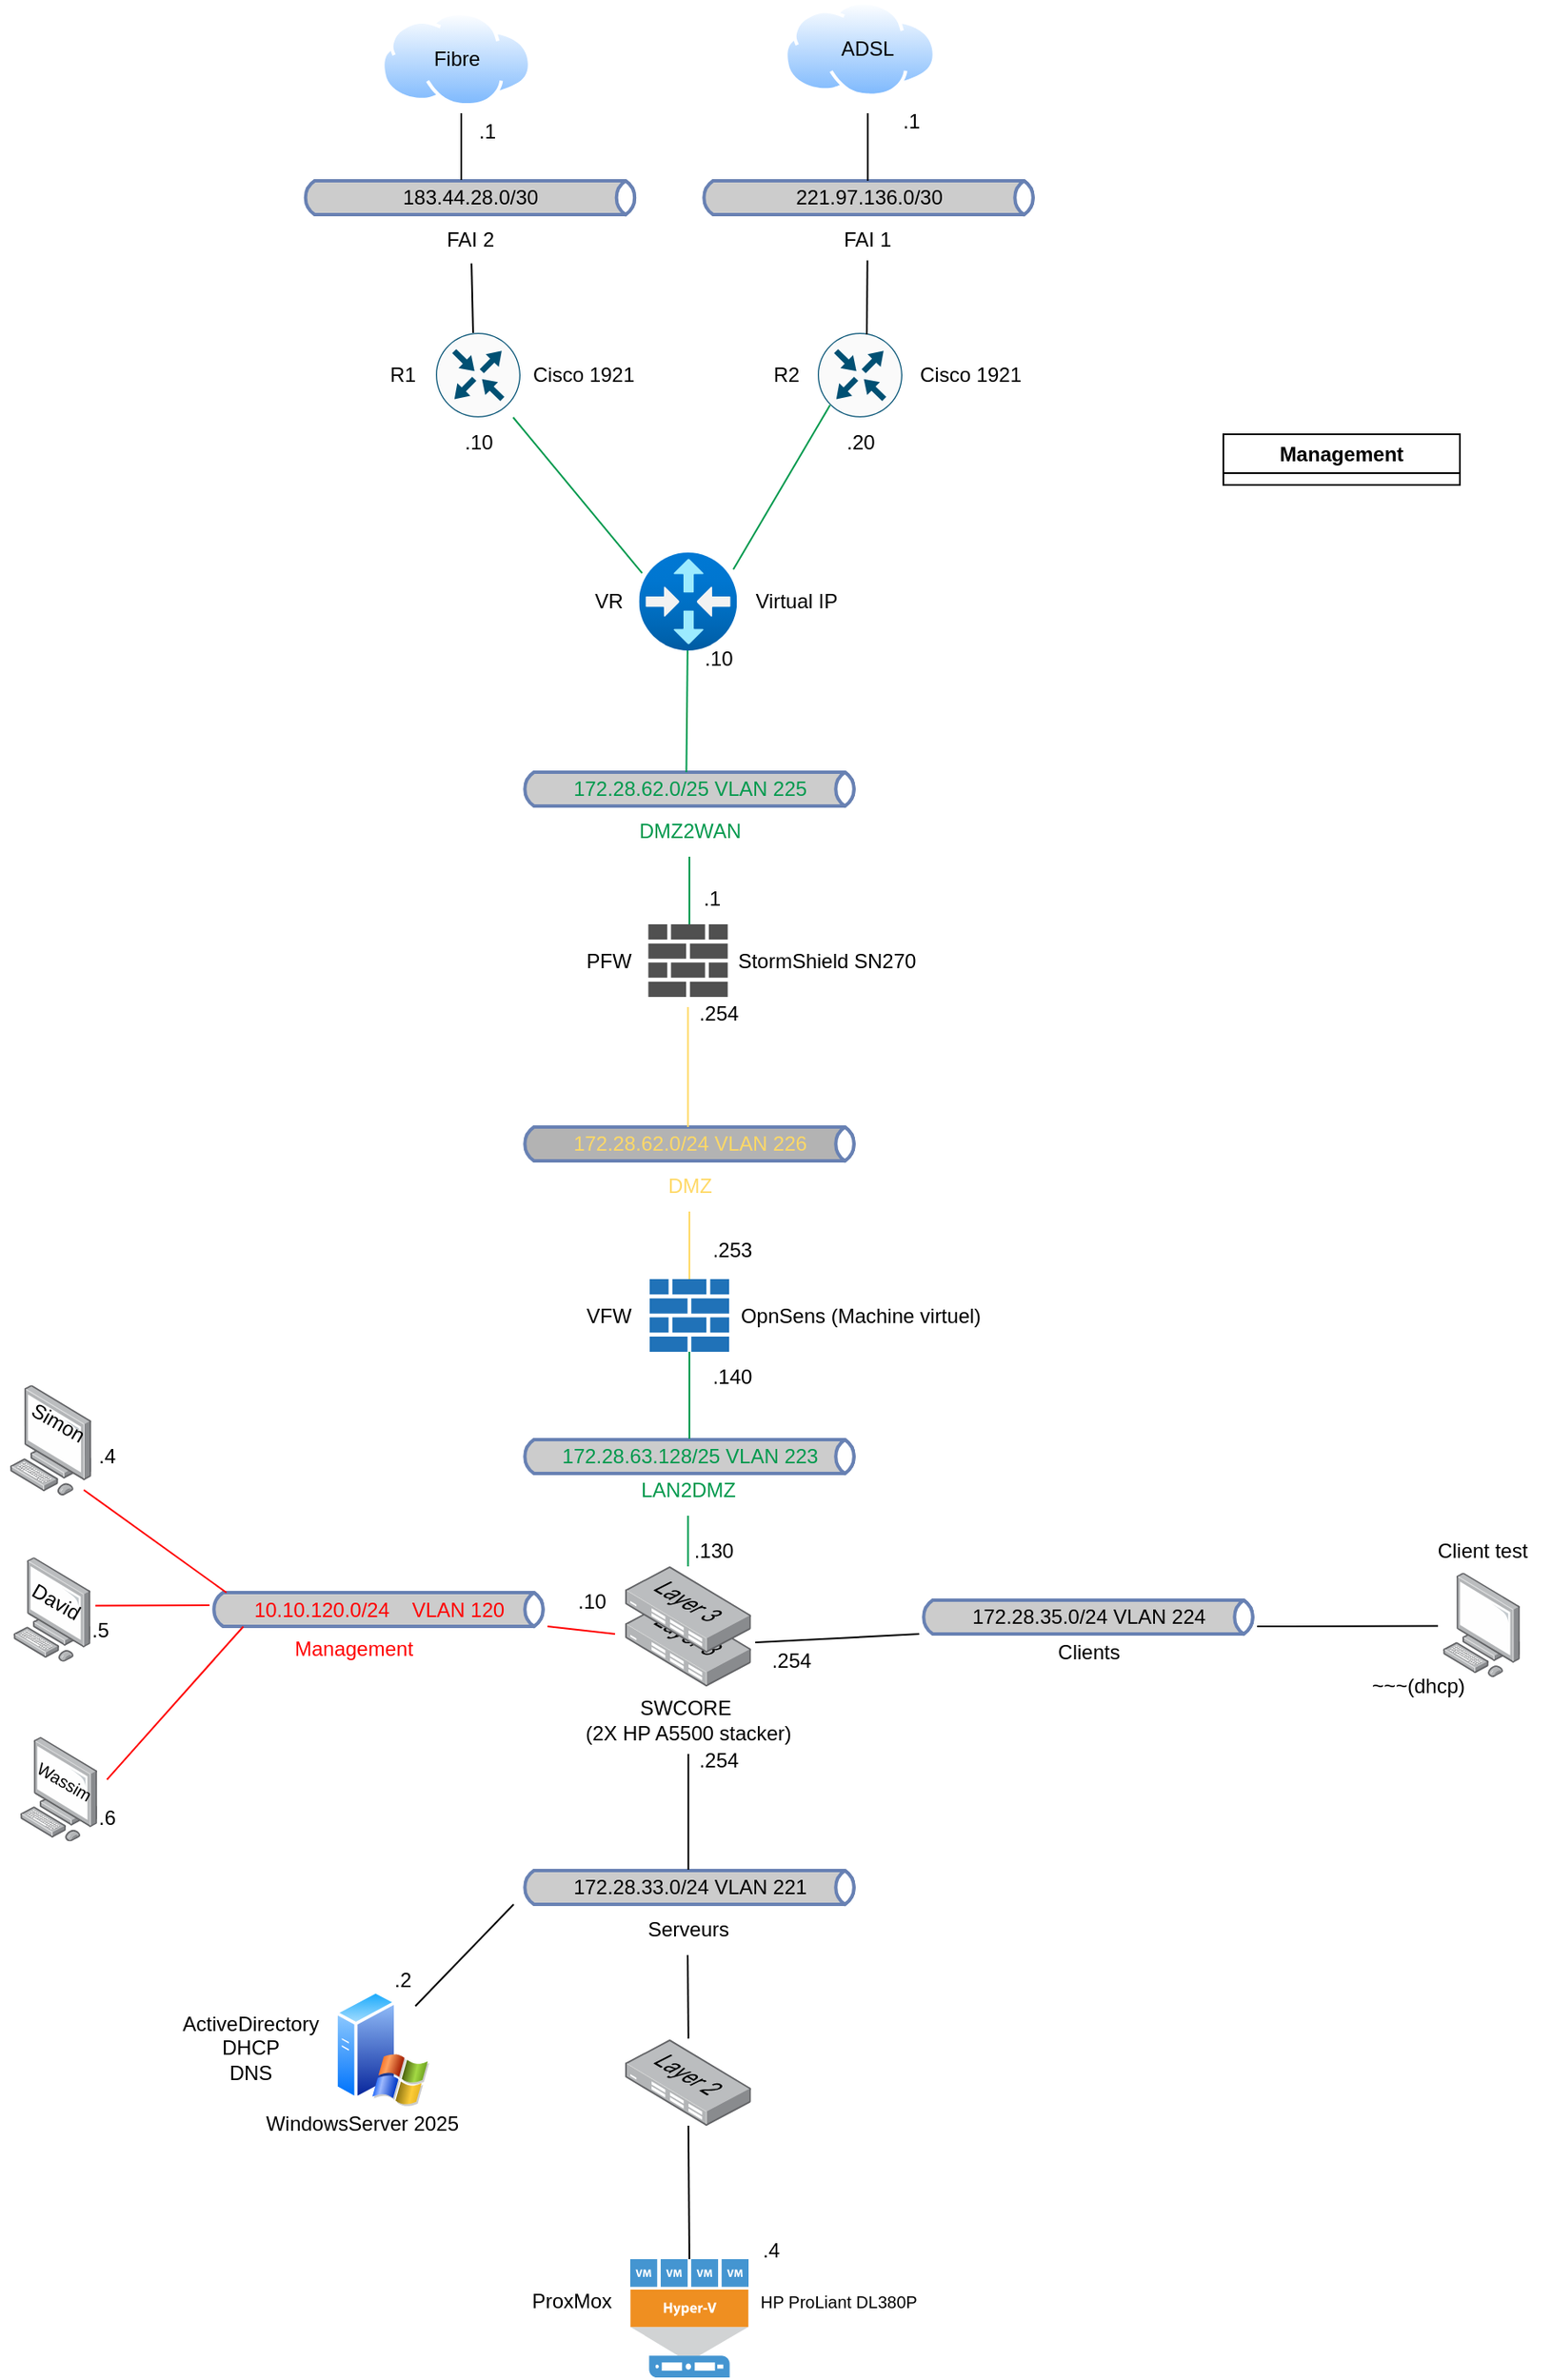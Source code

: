 <mxfile version="28.2.5">
  <diagram name="Page-1" id="pv2tOKStDJ_Z1Nen-3eF">
    <mxGraphModel dx="1144" dy="1797" grid="1" gridSize="10" guides="1" tooltips="1" connect="1" arrows="1" fold="1" page="1" pageScale="1" pageWidth="827" pageHeight="1169" math="0" shadow="0">
      <root>
        <mxCell id="0" />
        <mxCell id="1" parent="0" />
        <mxCell id="bQ4Uby9vdC2Kh0JUbN-b-3" value="" style="image;points=[];aspect=fixed;html=1;align=center;shadow=0;dashed=0;image=img/lib/allied_telesis/switch/Switch_24_port_L3.svg;" vertex="1" parent="1">
          <mxGeometry x="376" y="440" width="74.4" height="51" as="geometry" />
        </mxCell>
        <mxCell id="bQ4Uby9vdC2Kh0JUbN-b-4" value="" style="image;points=[];aspect=fixed;html=1;align=center;shadow=0;dashed=0;image=img/lib/allied_telesis/switch/Switch_24_port_L3.svg;" vertex="1" parent="1">
          <mxGeometry x="376" y="420" width="74.4" height="51" as="geometry" />
        </mxCell>
        <mxCell id="bQ4Uby9vdC2Kh0JUbN-b-5" value="&lt;div&gt;SWCORE&amp;nbsp;&lt;/div&gt;&lt;div&gt;(2X HP A5500 stacker)&lt;/div&gt;" style="text;html=1;align=center;verticalAlign=middle;resizable=0;points=[];autosize=1;strokeColor=none;fillColor=none;" vertex="1" parent="1">
          <mxGeometry x="338.2" y="491" width="150" height="40" as="geometry" />
        </mxCell>
        <mxCell id="bQ4Uby9vdC2Kh0JUbN-b-9" value="&lt;span style=&quot;color: rgb(255, 0, 0);&quot;&gt;10&lt;span style=&quot;color: rgb(255, 0, 0);&quot;&gt;.10.120.0/24&amp;nbsp; &amp;nbsp; VLAN 120&lt;/span&gt;&lt;/span&gt;" style="html=1;outlineConnect=0;fillColor=#CCCCCC;strokeColor=#6881B3;gradientColor=none;gradientDirection=north;strokeWidth=2;shape=mxgraph.networks.bus;gradientColor=none;gradientDirection=north;fontColor=#ffffff;perimeter=backbonePerimeter;backboneSize=20;" vertex="1" parent="1">
          <mxGeometry x="130" y="435.5" width="200" height="20" as="geometry" />
        </mxCell>
        <mxCell id="bQ4Uby9vdC2Kh0JUbN-b-10" value="&lt;div&gt;&lt;span style=&quot;color: rgb(255, 0, 0);&quot;&gt;Management&lt;/span&gt;&lt;/div&gt;&lt;div&gt;&lt;span style=&quot;color: rgba(0, 0, 0, 0);&quot;&gt;&lt;br&gt;&lt;/span&gt;&lt;/div&gt;" style="text;html=1;align=center;verticalAlign=middle;resizable=0;points=[];autosize=1;strokeColor=none;fillColor=none;" vertex="1" parent="1">
          <mxGeometry x="170" y="455.5" width="90" height="40" as="geometry" />
        </mxCell>
        <mxCell id="bQ4Uby9vdC2Kh0JUbN-b-11" value="" style="image;points=[];aspect=fixed;html=1;align=center;shadow=0;dashed=0;image=img/lib/allied_telesis/computer_and_terminals/Personal_Computer.svg;" vertex="1" parent="1">
          <mxGeometry x="14" y="414.61" width="45.6" height="61.79" as="geometry" />
        </mxCell>
        <mxCell id="bQ4Uby9vdC2Kh0JUbN-b-12" value="" style="image;points=[];aspect=fixed;html=1;align=center;shadow=0;dashed=0;image=img/lib/allied_telesis/computer_and_terminals/Personal_Computer.svg;" vertex="1" parent="1">
          <mxGeometry x="18" y="521" width="45.6" height="61.79" as="geometry" />
        </mxCell>
        <mxCell id="bQ4Uby9vdC2Kh0JUbN-b-13" value="" style="image;points=[];aspect=fixed;html=1;align=center;shadow=0;dashed=0;image=img/lib/allied_telesis/computer_and_terminals/Personal_Computer.svg;" vertex="1" parent="1">
          <mxGeometry x="11.9" y="312.69" width="48.2" height="65.31" as="geometry" />
        </mxCell>
        <mxCell id="bQ4Uby9vdC2Kh0JUbN-b-14" value=".4" style="text;html=1;align=center;verticalAlign=middle;resizable=0;points=[];autosize=1;strokeColor=none;fillColor=none;" vertex="1" parent="1">
          <mxGeometry x="54" y="340" width="30" height="30" as="geometry" />
        </mxCell>
        <mxCell id="bQ4Uby9vdC2Kh0JUbN-b-15" value="Simon" style="text;html=1;align=center;verticalAlign=middle;resizable=0;points=[];autosize=1;strokeColor=none;fillColor=none;rotation=30;" vertex="1" parent="1">
          <mxGeometry x="10" y="320" width="60" height="30" as="geometry" />
        </mxCell>
        <mxCell id="bQ4Uby9vdC2Kh0JUbN-b-16" value="&lt;font style=&quot;font-size: 10px;&quot;&gt;Wassim&lt;/font&gt;" style="text;html=1;align=center;verticalAlign=middle;resizable=0;points=[];autosize=1;strokeColor=none;fillColor=none;rotation=30;" vertex="1" parent="1">
          <mxGeometry x="14" y="531.9" width="60" height="30" as="geometry" />
        </mxCell>
        <mxCell id="bQ4Uby9vdC2Kh0JUbN-b-17" value="David" style="text;html=1;align=center;verticalAlign=middle;resizable=0;points=[];autosize=1;strokeColor=none;fillColor=none;rotation=30;" vertex="1" parent="1">
          <mxGeometry x="14" y="425.61" width="50" height="30" as="geometry" />
        </mxCell>
        <mxCell id="bQ4Uby9vdC2Kh0JUbN-b-18" value=".6" style="text;html=1;align=center;verticalAlign=middle;resizable=0;points=[];autosize=1;strokeColor=none;fillColor=none;" vertex="1" parent="1">
          <mxGeometry x="54" y="554.4" width="30" height="30" as="geometry" />
        </mxCell>
        <mxCell id="bQ4Uby9vdC2Kh0JUbN-b-19" value=".5" style="text;html=1;align=center;verticalAlign=middle;resizable=0;points=[];autosize=1;strokeColor=none;fillColor=none;" vertex="1" parent="1">
          <mxGeometry x="50" y="442.61" width="30" height="30" as="geometry" />
        </mxCell>
        <mxCell id="bQ4Uby9vdC2Kh0JUbN-b-20" value="" style="endArrow=none;html=1;rounded=0;fillColor=#f8cecc;strokeColor=#FF0000;exitX=0.859;exitY=0.057;exitDx=0;exitDy=0;exitPerimeter=0;" edge="1" parent="1" source="bQ4Uby9vdC2Kh0JUbN-b-16">
          <mxGeometry width="50" height="50" relative="1" as="geometry">
            <mxPoint x="100" y="505.61" as="sourcePoint" />
            <mxPoint x="150" y="455.61" as="targetPoint" />
          </mxGeometry>
        </mxCell>
        <mxCell id="bQ4Uby9vdC2Kh0JUbN-b-21" value="" style="endArrow=none;html=1;rounded=0;fillColor=#f8cecc;strokeColor=#FF0000;exitX=0.414;exitY=0.023;exitDx=0;exitDy=0;exitPerimeter=0;" edge="1" parent="1" source="bQ4Uby9vdC2Kh0JUbN-b-19">
          <mxGeometry width="50" height="50" relative="1" as="geometry">
            <mxPoint x="54" y="533" as="sourcePoint" />
            <mxPoint x="130" y="443" as="targetPoint" />
          </mxGeometry>
        </mxCell>
        <mxCell id="bQ4Uby9vdC2Kh0JUbN-b-23" value="" style="endArrow=none;html=1;rounded=0;strokeColor=#FF0000;entryX=0.906;entryY=0.95;entryDx=0;entryDy=0;entryPerimeter=0;" edge="1" parent="1" target="bQ4Uby9vdC2Kh0JUbN-b-13">
          <mxGeometry width="50" height="50" relative="1" as="geometry">
            <mxPoint x="140" y="435.5" as="sourcePoint" />
            <mxPoint x="140" y="390" as="targetPoint" />
          </mxGeometry>
        </mxCell>
        <mxCell id="bQ4Uby9vdC2Kh0JUbN-b-24" value="" style="endArrow=none;html=1;rounded=0;strokeColor=#FF0000;" edge="1" parent="1" target="bQ4Uby9vdC2Kh0JUbN-b-9">
          <mxGeometry width="50" height="50" relative="1" as="geometry">
            <mxPoint x="370" y="460" as="sourcePoint" />
            <mxPoint x="270" y="570" as="targetPoint" />
          </mxGeometry>
        </mxCell>
        <mxCell id="bQ4Uby9vdC2Kh0JUbN-b-25" value="&lt;span style=&quot;color: rgb(255, 217, 102);&quot;&gt;172.28.62.0/24 VLAN 226&lt;/span&gt;" style="html=1;outlineConnect=0;fillColor=#B3B3B3;strokeColor=#6881B3;gradientColor=none;gradientDirection=north;strokeWidth=2;shape=mxgraph.networks.bus;gradientColor=none;gradientDirection=north;fontColor=#ffffff;perimeter=backbonePerimeter;backboneSize=20;" vertex="1" parent="1">
          <mxGeometry x="314" y="160" width="200" height="20" as="geometry" />
        </mxCell>
        <mxCell id="bQ4Uby9vdC2Kh0JUbN-b-26" value="&lt;span style=&quot;color: rgb(0, 153, 77);&quot;&gt;172.28.63.128/25 VLAN 223&lt;/span&gt;" style="html=1;outlineConnect=0;fillColor=#CCCCCC;strokeColor=#6881B3;gradientColor=none;gradientDirection=north;strokeWidth=2;shape=mxgraph.networks.bus;gradientColor=none;gradientDirection=north;fontColor=#ffffff;perimeter=backbonePerimeter;backboneSize=20;" vertex="1" parent="1">
          <mxGeometry x="314" y="340" width="200" height="30" as="geometry" />
        </mxCell>
        <mxCell id="bQ4Uby9vdC2Kh0JUbN-b-27" value="" style="sketch=0;pointerEvents=1;shadow=0;dashed=0;html=1;strokeColor=none;labelPosition=center;verticalLabelPosition=bottom;verticalAlign=top;outlineConnect=0;align=center;shape=mxgraph.office.concepts.firewall;fillColor=#2072B8;" vertex="1" parent="1">
          <mxGeometry x="390.5" y="250" width="47" height="43" as="geometry" />
        </mxCell>
        <mxCell id="bQ4Uby9vdC2Kh0JUbN-b-28" value="" style="sketch=0;pointerEvents=1;shadow=0;dashed=0;html=1;strokeColor=none;fillColor=#505050;labelPosition=center;verticalLabelPosition=bottom;verticalAlign=top;outlineConnect=0;align=center;shape=mxgraph.office.concepts.firewall;" vertex="1" parent="1">
          <mxGeometry x="389.7" y="40" width="47" height="43" as="geometry" />
        </mxCell>
        <mxCell id="bQ4Uby9vdC2Kh0JUbN-b-29" value="&lt;span style=&quot;color: rgb(0, 153, 77);&quot;&gt;LAN2DMZ&lt;/span&gt;" style="text;html=1;align=center;verticalAlign=middle;resizable=0;points=[];autosize=1;strokeColor=none;fillColor=none;" vertex="1" parent="1">
          <mxGeometry x="373.2" y="360" width="80" height="30" as="geometry" />
        </mxCell>
        <mxCell id="bQ4Uby9vdC2Kh0JUbN-b-30" value="VFW" style="text;html=1;align=center;verticalAlign=middle;resizable=0;points=[];autosize=1;strokeColor=none;fillColor=none;" vertex="1" parent="1">
          <mxGeometry x="340.5" y="256.5" width="50" height="30" as="geometry" />
        </mxCell>
        <mxCell id="bQ4Uby9vdC2Kh0JUbN-b-31" value="" style="endArrow=none;html=1;rounded=0;strokeColor=#00994D;" edge="1" parent="1" source="bQ4Uby9vdC2Kh0JUbN-b-4" target="bQ4Uby9vdC2Kh0JUbN-b-29">
          <mxGeometry width="50" height="50" relative="1" as="geometry">
            <mxPoint x="340" y="420" as="sourcePoint" />
            <mxPoint x="390" y="370" as="targetPoint" />
          </mxGeometry>
        </mxCell>
        <mxCell id="bQ4Uby9vdC2Kh0JUbN-b-32" value="" style="endArrow=none;html=1;rounded=0;strokeColor=#00994D;" edge="1" parent="1" source="bQ4Uby9vdC2Kh0JUbN-b-26" target="bQ4Uby9vdC2Kh0JUbN-b-27">
          <mxGeometry width="50" height="50" relative="1" as="geometry">
            <mxPoint x="413.58" y="330" as="sourcePoint" />
            <mxPoint x="413.58" y="300" as="targetPoint" />
          </mxGeometry>
        </mxCell>
        <mxCell id="bQ4Uby9vdC2Kh0JUbN-b-34" value=".140" style="text;html=1;align=center;verticalAlign=middle;resizable=0;points=[];autosize=1;strokeColor=none;fillColor=none;" vertex="1" parent="1">
          <mxGeometry x="414" y="293" width="50" height="30" as="geometry" />
        </mxCell>
        <mxCell id="bQ4Uby9vdC2Kh0JUbN-b-35" value="&lt;div&gt;.130&lt;/div&gt;" style="text;html=1;align=center;verticalAlign=middle;resizable=0;points=[];autosize=1;strokeColor=none;fillColor=none;" vertex="1" parent="1">
          <mxGeometry x="403.2" y="395.61" width="50" height="30" as="geometry" />
        </mxCell>
        <mxCell id="bQ4Uby9vdC2Kh0JUbN-b-36" value=".10" style="text;html=1;align=center;verticalAlign=middle;resizable=0;points=[];autosize=1;strokeColor=none;fillColor=none;" vertex="1" parent="1">
          <mxGeometry x="336" y="425.5" width="40" height="30" as="geometry" />
        </mxCell>
        <mxCell id="bQ4Uby9vdC2Kh0JUbN-b-37" value="" style="endArrow=none;html=1;rounded=0;strokeColor=#FFD966;" edge="1" parent="1" source="bQ4Uby9vdC2Kh0JUbN-b-27" target="bQ4Uby9vdC2Kh0JUbN-b-51">
          <mxGeometry width="50" height="50" relative="1" as="geometry">
            <mxPoint x="450" y="240" as="sourcePoint" />
            <mxPoint x="300" y="230" as="targetPoint" />
          </mxGeometry>
        </mxCell>
        <mxCell id="bQ4Uby9vdC2Kh0JUbN-b-38" value="" style="endArrow=none;html=1;rounded=0;strokeColor=#FFD966;" edge="1" parent="1">
          <mxGeometry width="50" height="50" relative="1" as="geometry">
            <mxPoint x="413.17" y="160" as="sourcePoint" />
            <mxPoint x="413.17" y="89" as="targetPoint" />
          </mxGeometry>
        </mxCell>
        <mxCell id="bQ4Uby9vdC2Kh0JUbN-b-39" value="PFW" style="text;html=1;align=center;verticalAlign=middle;resizable=0;points=[];autosize=1;strokeColor=none;fillColor=none;" vertex="1" parent="1">
          <mxGeometry x="340.5" y="46.5" width="50" height="30" as="geometry" />
        </mxCell>
        <mxCell id="bQ4Uby9vdC2Kh0JUbN-b-40" value="&lt;div&gt;.254&lt;/div&gt;" style="text;html=1;align=center;verticalAlign=middle;resizable=0;points=[];autosize=1;strokeColor=none;fillColor=none;" vertex="1" parent="1">
          <mxGeometry x="406" y="78" width="50" height="30" as="geometry" />
        </mxCell>
        <mxCell id="bQ4Uby9vdC2Kh0JUbN-b-41" value="&lt;div&gt;.253&lt;/div&gt;&lt;div&gt;&lt;br&gt;&lt;/div&gt;" style="text;html=1;align=center;verticalAlign=middle;resizable=0;points=[];autosize=1;strokeColor=none;fillColor=none;" vertex="1" parent="1">
          <mxGeometry x="414" y="220" width="50" height="40" as="geometry" />
        </mxCell>
        <mxCell id="bQ4Uby9vdC2Kh0JUbN-b-42" value="" style="image;aspect=fixed;html=1;points=[];align=center;fontSize=12;image=img/lib/azure2/networking/Virtual_Router.svg;" vertex="1" parent="1">
          <mxGeometry x="384.2" y="-180" width="58" height="58" as="geometry" />
        </mxCell>
        <mxCell id="bQ4Uby9vdC2Kh0JUbN-b-43" value="&lt;span style=&quot;color: rgb(0, 153, 77);&quot;&gt;172.28.62.0/25 VLAN 225&lt;/span&gt;" style="html=1;outlineConnect=0;fillColor=#CCCCCC;strokeColor=#6881B3;gradientColor=none;gradientDirection=north;strokeWidth=2;shape=mxgraph.networks.bus;gradientColor=none;gradientDirection=north;fontColor=#ffffff;perimeter=backbonePerimeter;backboneSize=20;" vertex="1" parent="1">
          <mxGeometry x="314" y="-50" width="200" height="20" as="geometry" />
        </mxCell>
        <mxCell id="bQ4Uby9vdC2Kh0JUbN-b-44" value="&lt;span style=&quot;color: rgb(0, 153, 77);&quot;&gt;DMZ2WAN&lt;/span&gt;" style="text;html=1;align=center;verticalAlign=middle;resizable=0;points=[];autosize=1;strokeColor=none;fillColor=none;" vertex="1" parent="1">
          <mxGeometry x="374" y="-30" width="80" height="30" as="geometry" />
        </mxCell>
        <mxCell id="bQ4Uby9vdC2Kh0JUbN-b-45" value="" style="endArrow=none;html=1;rounded=0;strokeColor=#00994D;" edge="1" parent="1" target="bQ4Uby9vdC2Kh0JUbN-b-44">
          <mxGeometry width="50" height="50" relative="1" as="geometry">
            <mxPoint x="414" y="40" as="sourcePoint" />
            <mxPoint x="464" y="-10" as="targetPoint" />
          </mxGeometry>
        </mxCell>
        <mxCell id="bQ4Uby9vdC2Kh0JUbN-b-46" value=".1" style="text;html=1;align=center;verticalAlign=middle;resizable=0;points=[];autosize=1;strokeColor=none;fillColor=none;" vertex="1" parent="1">
          <mxGeometry x="412.2" y="10" width="30" height="30" as="geometry" />
        </mxCell>
        <mxCell id="bQ4Uby9vdC2Kh0JUbN-b-47" value="&lt;div&gt;VR&lt;/div&gt;" style="text;html=1;align=center;verticalAlign=middle;resizable=0;points=[];autosize=1;strokeColor=none;fillColor=none;" vertex="1" parent="1">
          <mxGeometry x="345.5" y="-166" width="40" height="30" as="geometry" />
        </mxCell>
        <mxCell id="bQ4Uby9vdC2Kh0JUbN-b-48" value=".10" style="text;html=1;align=center;verticalAlign=middle;resizable=0;points=[];autosize=1;strokeColor=none;fillColor=none;" vertex="1" parent="1">
          <mxGeometry x="411" y="-132" width="40" height="30" as="geometry" />
        </mxCell>
        <mxCell id="bQ4Uby9vdC2Kh0JUbN-b-50" value="" style="endArrow=none;html=1;rounded=0;strokeColor=#00994D;" edge="1" parent="1" target="bQ4Uby9vdC2Kh0JUbN-b-42">
          <mxGeometry width="50" height="50" relative="1" as="geometry">
            <mxPoint x="412.2" y="-50" as="sourcePoint" />
            <mxPoint x="462.2" y="-100" as="targetPoint" />
          </mxGeometry>
        </mxCell>
        <mxCell id="bQ4Uby9vdC2Kh0JUbN-b-51" value="&lt;div&gt;&lt;span style=&quot;color: rgb(255, 217, 102);&quot;&gt;DMZ&lt;/span&gt;&lt;/div&gt;" style="text;html=1;align=center;verticalAlign=middle;resizable=0;points=[];autosize=1;strokeColor=none;fillColor=none;" vertex="1" parent="1">
          <mxGeometry x="389" y="180" width="50" height="30" as="geometry" />
        </mxCell>
        <mxCell id="bQ4Uby9vdC2Kh0JUbN-b-52" value="OpnSens (Machine virtuel)" style="text;html=1;align=center;verticalAlign=middle;resizable=0;points=[];autosize=1;strokeColor=none;fillColor=none;" vertex="1" parent="1">
          <mxGeometry x="430" y="256.5" width="170" height="30" as="geometry" />
        </mxCell>
        <mxCell id="bQ4Uby9vdC2Kh0JUbN-b-53" value="StormShield SN270" style="text;html=1;align=center;verticalAlign=middle;resizable=0;points=[];autosize=1;strokeColor=none;fillColor=none;" vertex="1" parent="1">
          <mxGeometry x="430" y="46.5" width="130" height="30" as="geometry" />
        </mxCell>
        <mxCell id="bQ4Uby9vdC2Kh0JUbN-b-54" value="Virtual IP" style="text;html=1;align=center;verticalAlign=middle;resizable=0;points=[];autosize=1;strokeColor=none;fillColor=none;" vertex="1" parent="1">
          <mxGeometry x="442.2" y="-166" width="70" height="30" as="geometry" />
        </mxCell>
        <mxCell id="bQ4Uby9vdC2Kh0JUbN-b-55" value="" style="sketch=0;points=[[0.5,0,0],[1,0.5,0],[0.5,1,0],[0,0.5,0],[0.145,0.145,0],[0.856,0.145,0],[0.855,0.856,0],[0.145,0.855,0]];verticalLabelPosition=bottom;html=1;verticalAlign=top;aspect=fixed;align=center;pointerEvents=1;shape=mxgraph.cisco19.rect;prIcon=router;fillColor=#FAFAFA;strokeColor=#005073;" vertex="1" parent="1">
          <mxGeometry x="264" y="-310" width="50" height="50" as="geometry" />
        </mxCell>
        <mxCell id="bQ4Uby9vdC2Kh0JUbN-b-57" value="" style="sketch=0;points=[[0.5,0,0],[1,0.5,0],[0.5,1,0],[0,0.5,0],[0.145,0.145,0],[0.856,0.145,0],[0.855,0.856,0],[0.145,0.855,0]];verticalLabelPosition=bottom;html=1;verticalAlign=top;aspect=fixed;align=center;pointerEvents=1;shape=mxgraph.cisco19.rect;prIcon=router;fillColor=#FAFAFA;strokeColor=#005073;" vertex="1" parent="1">
          <mxGeometry x="490" y="-310" width="50" height="50" as="geometry" />
        </mxCell>
        <mxCell id="bQ4Uby9vdC2Kh0JUbN-b-58" value="R1" style="text;html=1;align=center;verticalAlign=middle;resizable=0;points=[];autosize=1;strokeColor=none;fillColor=none;" vertex="1" parent="1">
          <mxGeometry x="224" y="-300" width="40" height="30" as="geometry" />
        </mxCell>
        <mxCell id="bQ4Uby9vdC2Kh0JUbN-b-59" value="&lt;div&gt;R2&lt;/div&gt;" style="text;html=1;align=center;verticalAlign=middle;resizable=0;points=[];autosize=1;strokeColor=none;fillColor=none;" vertex="1" parent="1">
          <mxGeometry x="451" y="-300" width="40" height="30" as="geometry" />
        </mxCell>
        <mxCell id="bQ4Uby9vdC2Kh0JUbN-b-60" value="Cisco 1921" style="text;html=1;align=center;verticalAlign=middle;resizable=0;points=[];autosize=1;strokeColor=none;fillColor=none;" vertex="1" parent="1">
          <mxGeometry x="310.5" y="-300" width="80" height="30" as="geometry" />
        </mxCell>
        <mxCell id="bQ4Uby9vdC2Kh0JUbN-b-61" value="&lt;div&gt;Cisco 1921&lt;/div&gt;" style="text;html=1;align=center;verticalAlign=middle;resizable=0;points=[];autosize=1;strokeColor=none;fillColor=none;" vertex="1" parent="1">
          <mxGeometry x="540" y="-300" width="80" height="30" as="geometry" />
        </mxCell>
        <mxCell id="bQ4Uby9vdC2Kh0JUbN-b-62" value=".20" style="text;html=1;align=center;verticalAlign=middle;resizable=0;points=[];autosize=1;strokeColor=none;fillColor=none;" vertex="1" parent="1">
          <mxGeometry x="495" y="-260" width="40" height="30" as="geometry" />
        </mxCell>
        <mxCell id="bQ4Uby9vdC2Kh0JUbN-b-63" value=".10" style="text;html=1;align=center;verticalAlign=middle;resizable=0;points=[];autosize=1;strokeColor=none;fillColor=none;" vertex="1" parent="1">
          <mxGeometry x="269" y="-260" width="40" height="30" as="geometry" />
        </mxCell>
        <mxCell id="bQ4Uby9vdC2Kh0JUbN-b-64" value="" style="endArrow=none;html=1;rounded=0;entryX=1.013;entryY=-0.061;entryDx=0;entryDy=0;entryPerimeter=0;strokeColor=#00994D;" edge="1" parent="1" source="bQ4Uby9vdC2Kh0JUbN-b-55" target="bQ4Uby9vdC2Kh0JUbN-b-47">
          <mxGeometry width="50" height="50" relative="1" as="geometry">
            <mxPoint x="340" y="-80" as="sourcePoint" />
            <mxPoint x="390" y="-130" as="targetPoint" />
          </mxGeometry>
        </mxCell>
        <mxCell id="bQ4Uby9vdC2Kh0JUbN-b-65" value="" style="endArrow=none;html=1;rounded=0;strokeColor=#00994D;exitX=0.145;exitY=0.855;exitDx=0;exitDy=0;exitPerimeter=0;entryX=0.962;entryY=0.172;entryDx=0;entryDy=0;entryPerimeter=0;" edge="1" parent="1" source="bQ4Uby9vdC2Kh0JUbN-b-57" target="bQ4Uby9vdC2Kh0JUbN-b-42">
          <mxGeometry width="50" height="50" relative="1" as="geometry">
            <mxPoint x="450" y="-220" as="sourcePoint" />
            <mxPoint x="434" y="-180" as="targetPoint" />
          </mxGeometry>
        </mxCell>
        <mxCell id="bQ4Uby9vdC2Kh0JUbN-b-66" value="" style="image;aspect=fixed;perimeter=ellipsePerimeter;html=1;align=center;shadow=0;dashed=0;spacingTop=3;image=img/lib/active_directory/internet_cloud.svg;" vertex="1" parent="1">
          <mxGeometry x="470" y="-506.3" width="90" height="56.7" as="geometry" />
        </mxCell>
        <mxCell id="bQ4Uby9vdC2Kh0JUbN-b-67" value="" style="image;aspect=fixed;perimeter=ellipsePerimeter;html=1;align=center;shadow=0;dashed=0;spacingTop=3;image=img/lib/active_directory/internet_cloud.svg;" vertex="1" parent="1">
          <mxGeometry x="231.5" y="-500" width="89" height="56.07" as="geometry" />
        </mxCell>
        <mxCell id="bQ4Uby9vdC2Kh0JUbN-b-68" value="Fibre" style="text;html=1;align=center;verticalAlign=middle;resizable=0;points=[];autosize=1;strokeColor=none;fillColor=none;" vertex="1" parent="1">
          <mxGeometry x="251" y="-486.97" width="50" height="30" as="geometry" />
        </mxCell>
        <mxCell id="bQ4Uby9vdC2Kh0JUbN-b-69" value="ADSL" style="text;html=1;align=center;verticalAlign=middle;resizable=0;points=[];autosize=1;strokeColor=none;fillColor=none;" vertex="1" parent="1">
          <mxGeometry x="494" y="-492.95" width="50" height="30" as="geometry" />
        </mxCell>
        <mxCell id="bQ4Uby9vdC2Kh0JUbN-b-70" value="&lt;span style=&quot;color: rgb(0, 0, 0);&quot;&gt;183.44.28.0/30&lt;/span&gt;" style="html=1;outlineConnect=0;fillColor=#CCCCCC;strokeColor=#6881B3;gradientColor=none;gradientDirection=north;strokeWidth=2;shape=mxgraph.networks.bus;gradientColor=none;gradientDirection=north;fontColor=#ffffff;perimeter=backbonePerimeter;backboneSize=20;" vertex="1" parent="1">
          <mxGeometry x="184.2" y="-400" width="200" height="20" as="geometry" />
        </mxCell>
        <mxCell id="bQ4Uby9vdC2Kh0JUbN-b-71" value="&lt;span style=&quot;color: rgb(0, 0, 0);&quot;&gt;221.97.136.0/30&lt;/span&gt;" style="html=1;outlineConnect=0;fillColor=#CCCCCC;strokeColor=#6881B3;gradientColor=none;gradientDirection=north;strokeWidth=2;shape=mxgraph.networks.bus;gradientColor=none;gradientDirection=north;fontColor=#ffffff;perimeter=backbonePerimeter;backboneSize=20;" vertex="1" parent="1">
          <mxGeometry x="420" y="-400" width="200" height="20" as="geometry" />
        </mxCell>
        <mxCell id="bQ4Uby9vdC2Kh0JUbN-b-72" value="&lt;div&gt;FAI 2&lt;/div&gt;" style="text;html=1;align=center;verticalAlign=middle;resizable=0;points=[];autosize=1;strokeColor=none;fillColor=none;" vertex="1" parent="1">
          <mxGeometry x="259.2" y="-380" width="50" height="30" as="geometry" />
        </mxCell>
        <mxCell id="bQ4Uby9vdC2Kh0JUbN-b-73" value="&lt;div&gt;FAI 1&lt;/div&gt;" style="text;html=1;align=center;verticalAlign=middle;resizable=0;points=[];autosize=1;strokeColor=none;fillColor=none;" vertex="1" parent="1">
          <mxGeometry x="494" y="-380" width="50" height="30" as="geometry" />
        </mxCell>
        <mxCell id="bQ4Uby9vdC2Kh0JUbN-b-74" value="" style="endArrow=none;html=1;rounded=0;entryX=0.517;entryY=0.961;entryDx=0;entryDy=0;entryPerimeter=0;" edge="1" parent="1" target="bQ4Uby9vdC2Kh0JUbN-b-72">
          <mxGeometry width="50" height="50" relative="1" as="geometry">
            <mxPoint x="286" y="-310" as="sourcePoint" />
            <mxPoint x="336" y="-360" as="targetPoint" />
          </mxGeometry>
        </mxCell>
        <mxCell id="bQ4Uby9vdC2Kh0JUbN-b-75" value="" style="endArrow=none;html=1;rounded=0;entryX=0.507;entryY=0.906;entryDx=0;entryDy=0;entryPerimeter=0;" edge="1" parent="1" target="bQ4Uby9vdC2Kh0JUbN-b-73">
          <mxGeometry width="50" height="50" relative="1" as="geometry">
            <mxPoint x="519" y="-309" as="sourcePoint" />
            <mxPoint x="510" y="-350" as="targetPoint" />
          </mxGeometry>
        </mxCell>
        <mxCell id="bQ4Uby9vdC2Kh0JUbN-b-76" value="" style="endArrow=none;html=1;rounded=0;" edge="1" parent="1" source="bQ4Uby9vdC2Kh0JUbN-b-70">
          <mxGeometry width="50" height="50" relative="1" as="geometry">
            <mxPoint x="271" y="-389" as="sourcePoint" />
            <mxPoint x="279" y="-440" as="targetPoint" />
          </mxGeometry>
        </mxCell>
        <mxCell id="bQ4Uby9vdC2Kh0JUbN-b-78" value="" style="endArrow=none;html=1;rounded=0;" edge="1" parent="1">
          <mxGeometry width="50" height="50" relative="1" as="geometry">
            <mxPoint x="519.58" y="-400" as="sourcePoint" />
            <mxPoint x="519.58" y="-440" as="targetPoint" />
          </mxGeometry>
        </mxCell>
        <mxCell id="bQ4Uby9vdC2Kh0JUbN-b-79" value="&lt;span style=&quot;color: rgb(0, 0, 0);&quot;&gt;172.28.33.0/24 VLAN 221&lt;/span&gt;" style="html=1;outlineConnect=0;fillColor=#CCCCCC;strokeColor=#6881B3;gradientColor=none;gradientDirection=north;strokeWidth=2;shape=mxgraph.networks.bus;gradientColor=none;gradientDirection=north;fontColor=#ffffff;perimeter=backbonePerimeter;backboneSize=20;" vertex="1" parent="1">
          <mxGeometry x="314" y="600" width="200" height="20" as="geometry" />
        </mxCell>
        <mxCell id="bQ4Uby9vdC2Kh0JUbN-b-80" value="Serveurs" style="text;html=1;align=center;verticalAlign=middle;resizable=0;points=[];autosize=1;strokeColor=none;fillColor=none;" vertex="1" parent="1">
          <mxGeometry x="378.2" y="620" width="70" height="30" as="geometry" />
        </mxCell>
        <mxCell id="bQ4Uby9vdC2Kh0JUbN-b-81" value="" style="endArrow=none;html=1;rounded=0;" edge="1" parent="1" source="bQ4Uby9vdC2Kh0JUbN-b-79" target="bQ4Uby9vdC2Kh0JUbN-b-5">
          <mxGeometry width="50" height="50" relative="1" as="geometry">
            <mxPoint x="384.2" y="594.4" as="sourcePoint" />
            <mxPoint x="434.2" y="544.4" as="targetPoint" />
          </mxGeometry>
        </mxCell>
        <mxCell id="bQ4Uby9vdC2Kh0JUbN-b-83" value="" style="image;aspect=fixed;perimeter=ellipsePerimeter;html=1;align=center;shadow=0;dashed=0;spacingTop=3;image=img/lib/active_directory/windows_server_2.svg;" vertex="1" parent="1">
          <mxGeometry x="204" y="670" width="56" height="70" as="geometry" />
        </mxCell>
        <mxCell id="bQ4Uby9vdC2Kh0JUbN-b-84" value="" style="endArrow=none;html=1;rounded=0;exitX=1;exitY=0;exitDx=0;exitDy=0;" edge="1" parent="1" source="bQ4Uby9vdC2Kh0JUbN-b-83">
          <mxGeometry width="50" height="50" relative="1" as="geometry">
            <mxPoint x="270.5" y="670" as="sourcePoint" />
            <mxPoint x="310" y="620" as="targetPoint" />
          </mxGeometry>
        </mxCell>
        <mxCell id="bQ4Uby9vdC2Kh0JUbN-b-85" value="&lt;div&gt;ActiveDirectory&lt;/div&gt;&lt;div&gt;DHCP&lt;/div&gt;&lt;div&gt;DNS&lt;/div&gt;" style="text;html=1;align=center;verticalAlign=middle;resizable=0;points=[];autosize=1;strokeColor=none;fillColor=none;" vertex="1" parent="1">
          <mxGeometry x="104" y="675" width="100" height="60" as="geometry" />
        </mxCell>
        <mxCell id="bQ4Uby9vdC2Kh0JUbN-b-86" value="WindowsServer 2025" style="text;html=1;align=center;verticalAlign=middle;resizable=0;points=[];autosize=1;strokeColor=none;fillColor=none;" vertex="1" parent="1">
          <mxGeometry x="150" y="735" width="140" height="30" as="geometry" />
        </mxCell>
        <mxCell id="bQ4Uby9vdC2Kh0JUbN-b-88" value=".1" style="text;html=1;align=center;verticalAlign=middle;resizable=0;points=[];autosize=1;strokeColor=none;fillColor=none;" vertex="1" parent="1">
          <mxGeometry x="279.2" y="-443.93" width="30" height="30" as="geometry" />
        </mxCell>
        <mxCell id="bQ4Uby9vdC2Kh0JUbN-b-89" value=".1" style="text;html=1;align=center;verticalAlign=middle;resizable=0;points=[];autosize=1;strokeColor=none;fillColor=none;" vertex="1" parent="1">
          <mxGeometry x="530" y="-449.6" width="30" height="30" as="geometry" />
        </mxCell>
        <mxCell id="bQ4Uby9vdC2Kh0JUbN-b-90" value=".2" style="text;html=1;align=center;verticalAlign=middle;resizable=0;points=[];autosize=1;strokeColor=none;fillColor=none;" vertex="1" parent="1">
          <mxGeometry x="229" y="650" width="30" height="30" as="geometry" />
        </mxCell>
        <mxCell id="bQ4Uby9vdC2Kh0JUbN-b-97" value="&lt;div&gt;.254&lt;/div&gt;" style="text;html=1;align=center;verticalAlign=middle;resizable=0;points=[];autosize=1;strokeColor=none;fillColor=none;" vertex="1" parent="1">
          <mxGeometry x="406" y="520" width="50" height="30" as="geometry" />
        </mxCell>
        <mxCell id="bQ4Uby9vdC2Kh0JUbN-b-100" value="" style="pointerEvents=1;shadow=0;dashed=0;html=1;strokeColor=none;fillColor=#4495D1;labelPosition=center;verticalLabelPosition=bottom;verticalAlign=top;align=center;outlineConnect=0;shape=mxgraph.veeam.hyper_v_host;" vertex="1" parent="1">
          <mxGeometry x="379" y="830" width="70" height="70" as="geometry" />
        </mxCell>
        <mxCell id="bQ4Uby9vdC2Kh0JUbN-b-101" value="ProxMox" style="text;html=1;align=center;verticalAlign=middle;resizable=0;points=[];autosize=1;strokeColor=none;fillColor=none;" vertex="1" parent="1">
          <mxGeometry x="309.2" y="840" width="70" height="30" as="geometry" />
        </mxCell>
        <mxCell id="bQ4Uby9vdC2Kh0JUbN-b-102" value="&lt;font style=&quot;font-size: 10px;&quot;&gt;HP ProLiant DL380P&lt;/font&gt;" style="text;html=1;align=center;verticalAlign=middle;resizable=0;points=[];autosize=1;strokeColor=none;fillColor=none;" vertex="1" parent="1">
          <mxGeometry x="442.2" y="840" width="120" height="30" as="geometry" />
        </mxCell>
        <mxCell id="bQ4Uby9vdC2Kh0JUbN-b-104" value=".4" style="text;html=1;align=center;verticalAlign=middle;resizable=0;points=[];autosize=1;strokeColor=none;fillColor=none;" vertex="1" parent="1">
          <mxGeometry x="447.2" y="810" width="30" height="30" as="geometry" />
        </mxCell>
        <mxCell id="bQ4Uby9vdC2Kh0JUbN-b-105" value="&lt;span style=&quot;color: rgb(0, 0, 0);&quot;&gt;172.28.35.0/24 VLAN 224&lt;/span&gt;" style="html=1;outlineConnect=0;fillColor=#CCCCCC;strokeColor=#6881B3;gradientColor=none;gradientDirection=north;strokeWidth=2;shape=mxgraph.networks.bus;gradientColor=none;gradientDirection=north;fontColor=#ffffff;perimeter=backbonePerimeter;backboneSize=20;" vertex="1" parent="1">
          <mxGeometry x="550" y="440" width="200" height="20" as="geometry" />
        </mxCell>
        <mxCell id="bQ4Uby9vdC2Kh0JUbN-b-106" value="Clients" style="text;html=1;align=center;verticalAlign=middle;resizable=0;points=[];autosize=1;strokeColor=none;fillColor=none;" vertex="1" parent="1">
          <mxGeometry x="620" y="455.5" width="60" height="30" as="geometry" />
        </mxCell>
        <mxCell id="bQ4Uby9vdC2Kh0JUbN-b-107" value="" style="endArrow=none;html=1;rounded=0;exitX=1.034;exitY=0.883;exitDx=0;exitDy=0;exitPerimeter=0;" edge="1" parent="1" source="bQ4Uby9vdC2Kh0JUbN-b-4" target="bQ4Uby9vdC2Kh0JUbN-b-105">
          <mxGeometry width="50" height="50" relative="1" as="geometry">
            <mxPoint x="475" y="490" as="sourcePoint" />
            <mxPoint x="525" y="440" as="targetPoint" />
          </mxGeometry>
        </mxCell>
        <mxCell id="bQ4Uby9vdC2Kh0JUbN-b-108" value="&lt;div&gt;.254&lt;/div&gt;" style="text;html=1;align=center;verticalAlign=middle;resizable=0;points=[];autosize=1;strokeColor=none;fillColor=none;" vertex="1" parent="1">
          <mxGeometry x="449" y="460.5" width="50" height="30" as="geometry" />
        </mxCell>
        <mxCell id="bQ4Uby9vdC2Kh0JUbN-b-109" value="" style="image;points=[];aspect=fixed;html=1;align=center;shadow=0;dashed=0;image=img/lib/allied_telesis/computer_and_terminals/Personal_Computer.svg;" vertex="1" parent="1">
          <mxGeometry x="860" y="423.7" width="45.6" height="61.8" as="geometry" />
        </mxCell>
        <mxCell id="bQ4Uby9vdC2Kh0JUbN-b-110" value="" style="endArrow=none;html=1;rounded=0;entryX=-0.065;entryY=0.511;entryDx=0;entryDy=0;entryPerimeter=0;" edge="1" parent="1" target="bQ4Uby9vdC2Kh0JUbN-b-109">
          <mxGeometry width="50" height="50" relative="1" as="geometry">
            <mxPoint x="750" y="455.5" as="sourcePoint" />
            <mxPoint x="800" y="405.5" as="targetPoint" />
          </mxGeometry>
        </mxCell>
        <mxCell id="bQ4Uby9vdC2Kh0JUbN-b-111" value="&lt;div&gt;~~~(dhcp)&lt;/div&gt;" style="text;html=1;align=center;verticalAlign=middle;resizable=0;points=[];autosize=1;strokeColor=none;fillColor=none;" vertex="1" parent="1">
          <mxGeometry x="805" y="476.4" width="80" height="30" as="geometry" />
        </mxCell>
        <mxCell id="bQ4Uby9vdC2Kh0JUbN-b-112" value="&lt;div&gt;Client test&lt;/div&gt;" style="text;html=1;align=center;verticalAlign=middle;resizable=0;points=[];autosize=1;strokeColor=none;fillColor=none;" vertex="1" parent="1">
          <mxGeometry x="842.8" y="395.61" width="80" height="30" as="geometry" />
        </mxCell>
        <mxCell id="bQ4Uby9vdC2Kh0JUbN-b-113" value="&lt;div&gt;Management&lt;/div&gt;" style="swimlane;whiteSpace=wrap;html=1;" vertex="1" collapsed="1" parent="1">
          <mxGeometry x="730" y="-250" width="140" height="30" as="geometry">
            <mxRectangle x="730" y="-250" width="990" height="610" as="alternateBounds" />
          </mxGeometry>
        </mxCell>
        <mxCell id="bQ4Uby9vdC2Kh0JUbN-b-114" value="&lt;div&gt;&lt;span style=&quot;color: rgb(255, 0, 0);&quot;&gt;10.10.120.0/24 VLAN 120&lt;/span&gt;&lt;/div&gt;" style="html=1;outlineConnect=0;fillColor=#CCCCCC;strokeColor=#6881B3;gradientColor=none;gradientDirection=north;strokeWidth=2;shape=mxgraph.networks.bus;gradientColor=none;gradientDirection=north;fontColor=#ffffff;perimeter=backbonePerimeter;backboneSize=20;" vertex="1" parent="bQ4Uby9vdC2Kh0JUbN-b-113">
          <mxGeometry x="380" y="220" width="200" height="80" as="geometry" />
        </mxCell>
        <mxCell id="bQ4Uby9vdC2Kh0JUbN-b-115" value="&lt;span style=&quot;color: rgb(255, 0, 0);&quot;&gt;Management&lt;/span&gt;" style="text;html=1;align=center;verticalAlign=middle;resizable=0;points=[];autosize=1;strokeColor=none;fillColor=none;" vertex="1" parent="bQ4Uby9vdC2Kh0JUbN-b-113">
          <mxGeometry x="420" y="270" width="90" height="30" as="geometry" />
        </mxCell>
        <mxCell id="bQ4Uby9vdC2Kh0JUbN-b-117" value="" style="image;aspect=fixed;perimeter=ellipsePerimeter;html=1;align=center;shadow=0;dashed=0;spacingTop=3;image=img/lib/active_directory/windows_server_2.svg;" vertex="1" parent="bQ4Uby9vdC2Kh0JUbN-b-113">
          <mxGeometry x="65" y="50" width="70" height="87.5" as="geometry" />
        </mxCell>
        <mxCell id="bQ4Uby9vdC2Kh0JUbN-b-121" value="" style="pointerEvents=1;shadow=0;dashed=0;html=1;strokeColor=none;fillColor=#4495D1;labelPosition=center;verticalLabelPosition=bottom;verticalAlign=top;align=center;outlineConnect=0;shape=mxgraph.veeam.hyper_v_host;" vertex="1" parent="bQ4Uby9vdC2Kh0JUbN-b-113">
          <mxGeometry x="740" y="60" width="72.6" height="74" as="geometry" />
        </mxCell>
        <mxCell id="bQ4Uby9vdC2Kh0JUbN-b-122" value="&lt;div&gt;&lt;br&gt;&lt;/div&gt;&lt;div&gt;.50&lt;/div&gt;&lt;div&gt;ProxMox&lt;/div&gt;&lt;div&gt;&lt;br&gt;&lt;/div&gt;" style="text;html=1;align=center;verticalAlign=middle;resizable=0;points=[];autosize=1;strokeColor=none;fillColor=none;" vertex="1" parent="bQ4Uby9vdC2Kh0JUbN-b-113">
          <mxGeometry x="742.6" y="118.25" width="70" height="70" as="geometry" />
        </mxCell>
        <mxCell id="bQ4Uby9vdC2Kh0JUbN-b-119" value="&lt;div&gt;.2&lt;/div&gt;&lt;div&gt;ActiveDirectory&lt;/div&gt;" style="text;html=1;align=center;verticalAlign=middle;resizable=0;points=[];autosize=1;strokeColor=none;fillColor=none;" vertex="1" parent="bQ4Uby9vdC2Kh0JUbN-b-113">
          <mxGeometry x="50" y="137.5" width="100" height="40" as="geometry" />
        </mxCell>
        <mxCell id="bQ4Uby9vdC2Kh0JUbN-b-130" value="" style="image;points=[];aspect=fixed;html=1;align=center;shadow=0;dashed=0;image=img/lib/allied_telesis/switch/Switch_52_port_L3.svg;" vertex="1" parent="bQ4Uby9vdC2Kh0JUbN-b-113">
          <mxGeometry x="250" y="68.2" width="78" height="52.8" as="geometry" />
        </mxCell>
        <mxCell id="bQ4Uby9vdC2Kh0JUbN-b-131" value="&lt;div&gt;.10&lt;/div&gt;&lt;div&gt;SWCORE&lt;/div&gt;" style="text;html=1;align=center;verticalAlign=middle;resizable=0;points=[];autosize=1;strokeColor=none;fillColor=none;" vertex="1" parent="bQ4Uby9vdC2Kh0JUbN-b-113">
          <mxGeometry x="250" y="130" width="80" height="40" as="geometry" />
        </mxCell>
        <mxCell id="bQ4Uby9vdC2Kh0JUbN-b-132" value="" style="sketch=0;points=[[0.5,0,0],[1,0.5,0],[0.5,1,0],[0,0.5,0],[0.145,0.145,0],[0.856,0.145,0],[0.855,0.856,0],[0.145,0.855,0]];verticalLabelPosition=bottom;html=1;verticalAlign=top;aspect=fixed;align=center;pointerEvents=1;shape=mxgraph.cisco19.rect;prIcon=router;fillColor=#FAFAFA;strokeColor=#005073;" vertex="1" parent="bQ4Uby9vdC2Kh0JUbN-b-113">
          <mxGeometry x="400" y="68.2" width="50" height="50" as="geometry" />
        </mxCell>
        <mxCell id="bQ4Uby9vdC2Kh0JUbN-b-134" value="&lt;div&gt;.20&lt;/div&gt;&lt;div&gt;R1&lt;/div&gt;" style="text;html=1;align=center;verticalAlign=middle;resizable=0;points=[];autosize=1;strokeColor=none;fillColor=none;" vertex="1" parent="bQ4Uby9vdC2Kh0JUbN-b-113">
          <mxGeometry x="405" y="130" width="40" height="40" as="geometry" />
        </mxCell>
        <mxCell id="bQ4Uby9vdC2Kh0JUbN-b-135" value="" style="sketch=0;points=[[0.5,0,0],[1,0.5,0],[0.5,1,0],[0,0.5,0],[0.145,0.145,0],[0.856,0.145,0],[0.855,0.856,0],[0.145,0.855,0]];verticalLabelPosition=bottom;html=1;verticalAlign=top;aspect=fixed;align=center;pointerEvents=1;shape=mxgraph.cisco19.rect;prIcon=router;fillColor=#FAFAFA;strokeColor=#005073;" vertex="1" parent="bQ4Uby9vdC2Kh0JUbN-b-113">
          <mxGeometry x="501" y="71.0" width="50" height="50" as="geometry" />
        </mxCell>
        <mxCell id="bQ4Uby9vdC2Kh0JUbN-b-136" value="&lt;div&gt;.30&lt;/div&gt;&lt;div&gt;R2&lt;/div&gt;" style="text;html=1;align=center;verticalAlign=middle;resizable=0;points=[];autosize=1;strokeColor=none;fillColor=none;" vertex="1" parent="bQ4Uby9vdC2Kh0JUbN-b-113">
          <mxGeometry x="506" y="130" width="40" height="40" as="geometry" />
        </mxCell>
        <mxCell id="bQ4Uby9vdC2Kh0JUbN-b-137" value="" style="image;points=[];aspect=fixed;html=1;align=center;shadow=0;dashed=0;image=img/lib/allied_telesis/switch/Switch_24_port_L2.svg;" vertex="1" parent="bQ4Uby9vdC2Kh0JUbN-b-113">
          <mxGeometry x="620" y="71" width="74.4" height="51" as="geometry" />
        </mxCell>
        <mxCell id="bQ4Uby9vdC2Kh0JUbN-b-138" value="&lt;div&gt;.40&lt;/div&gt;&lt;div&gt;SWHyperviseur&lt;/div&gt;" style="text;html=1;align=center;verticalAlign=middle;resizable=0;points=[];autosize=1;strokeColor=none;fillColor=none;" vertex="1" parent="bQ4Uby9vdC2Kh0JUbN-b-113">
          <mxGeometry x="602.2" y="130" width="110" height="40" as="geometry" />
        </mxCell>
        <mxCell id="bQ4Uby9vdC2Kh0JUbN-b-140" value="" style="sketch=0;pointerEvents=1;shadow=0;dashed=0;html=1;strokeColor=none;fillColor=#505050;labelPosition=center;verticalLabelPosition=bottom;verticalAlign=top;outlineConnect=0;align=center;shape=mxgraph.office.concepts.firewall;" vertex="1" parent="bQ4Uby9vdC2Kh0JUbN-b-113">
          <mxGeometry x="860" y="58.2" width="70" height="70" as="geometry" />
        </mxCell>
        <mxCell id="bQ4Uby9vdC2Kh0JUbN-b-141" value="&lt;div&gt;.60&lt;/div&gt;&lt;div&gt;PFW&lt;/div&gt;" style="text;html=1;align=center;verticalAlign=middle;resizable=0;points=[];autosize=1;strokeColor=none;fillColor=none;" vertex="1" parent="bQ4Uby9vdC2Kh0JUbN-b-113">
          <mxGeometry x="860" y="137.5" width="50" height="40" as="geometry" />
        </mxCell>
        <mxCell id="bQ4Uby9vdC2Kh0JUbN-b-142" value="" style="sketch=0;pointerEvents=1;shadow=0;dashed=0;html=1;strokeColor=none;labelPosition=center;verticalLabelPosition=bottom;verticalAlign=top;outlineConnect=0;align=center;shape=mxgraph.office.concepts.firewall;fillColor=#2072B8;" vertex="1" parent="bQ4Uby9vdC2Kh0JUbN-b-113">
          <mxGeometry x="60" y="200" width="80" height="70" as="geometry" />
        </mxCell>
        <mxCell id="bQ4Uby9vdC2Kh0JUbN-b-143" value="&lt;div&gt;.70&lt;/div&gt;&lt;div&gt;VFW&lt;/div&gt;" style="text;html=1;align=center;verticalAlign=middle;resizable=0;points=[];autosize=1;strokeColor=none;fillColor=none;" vertex="1" parent="bQ4Uby9vdC2Kh0JUbN-b-113">
          <mxGeometry x="75" y="270" width="50" height="40" as="geometry" />
        </mxCell>
        <mxCell id="bQ4Uby9vdC2Kh0JUbN-b-125" value="" style="image;points=[];aspect=fixed;html=1;align=center;shadow=0;dashed=0;image=img/lib/allied_telesis/switch/Switch_24_port_L2.svg;" vertex="1" parent="1">
          <mxGeometry x="376" y="700" width="74.4" height="51" as="geometry" />
        </mxCell>
        <mxCell id="bQ4Uby9vdC2Kh0JUbN-b-126" value="" style="endArrow=none;html=1;rounded=0;" edge="1" parent="1" target="bQ4Uby9vdC2Kh0JUbN-b-125">
          <mxGeometry width="50" height="50" relative="1" as="geometry">
            <mxPoint x="414" y="830" as="sourcePoint" />
            <mxPoint x="464" y="780" as="targetPoint" />
          </mxGeometry>
        </mxCell>
        <mxCell id="bQ4Uby9vdC2Kh0JUbN-b-127" value="" style="endArrow=none;html=1;rounded=0;exitX=0.503;exitY=-0.011;exitDx=0;exitDy=0;exitPerimeter=0;" edge="1" parent="1" source="bQ4Uby9vdC2Kh0JUbN-b-125">
          <mxGeometry width="50" height="50" relative="1" as="geometry">
            <mxPoint x="413" y="710" as="sourcePoint" />
            <mxPoint x="413" y="650" as="targetPoint" />
          </mxGeometry>
        </mxCell>
      </root>
    </mxGraphModel>
  </diagram>
</mxfile>
